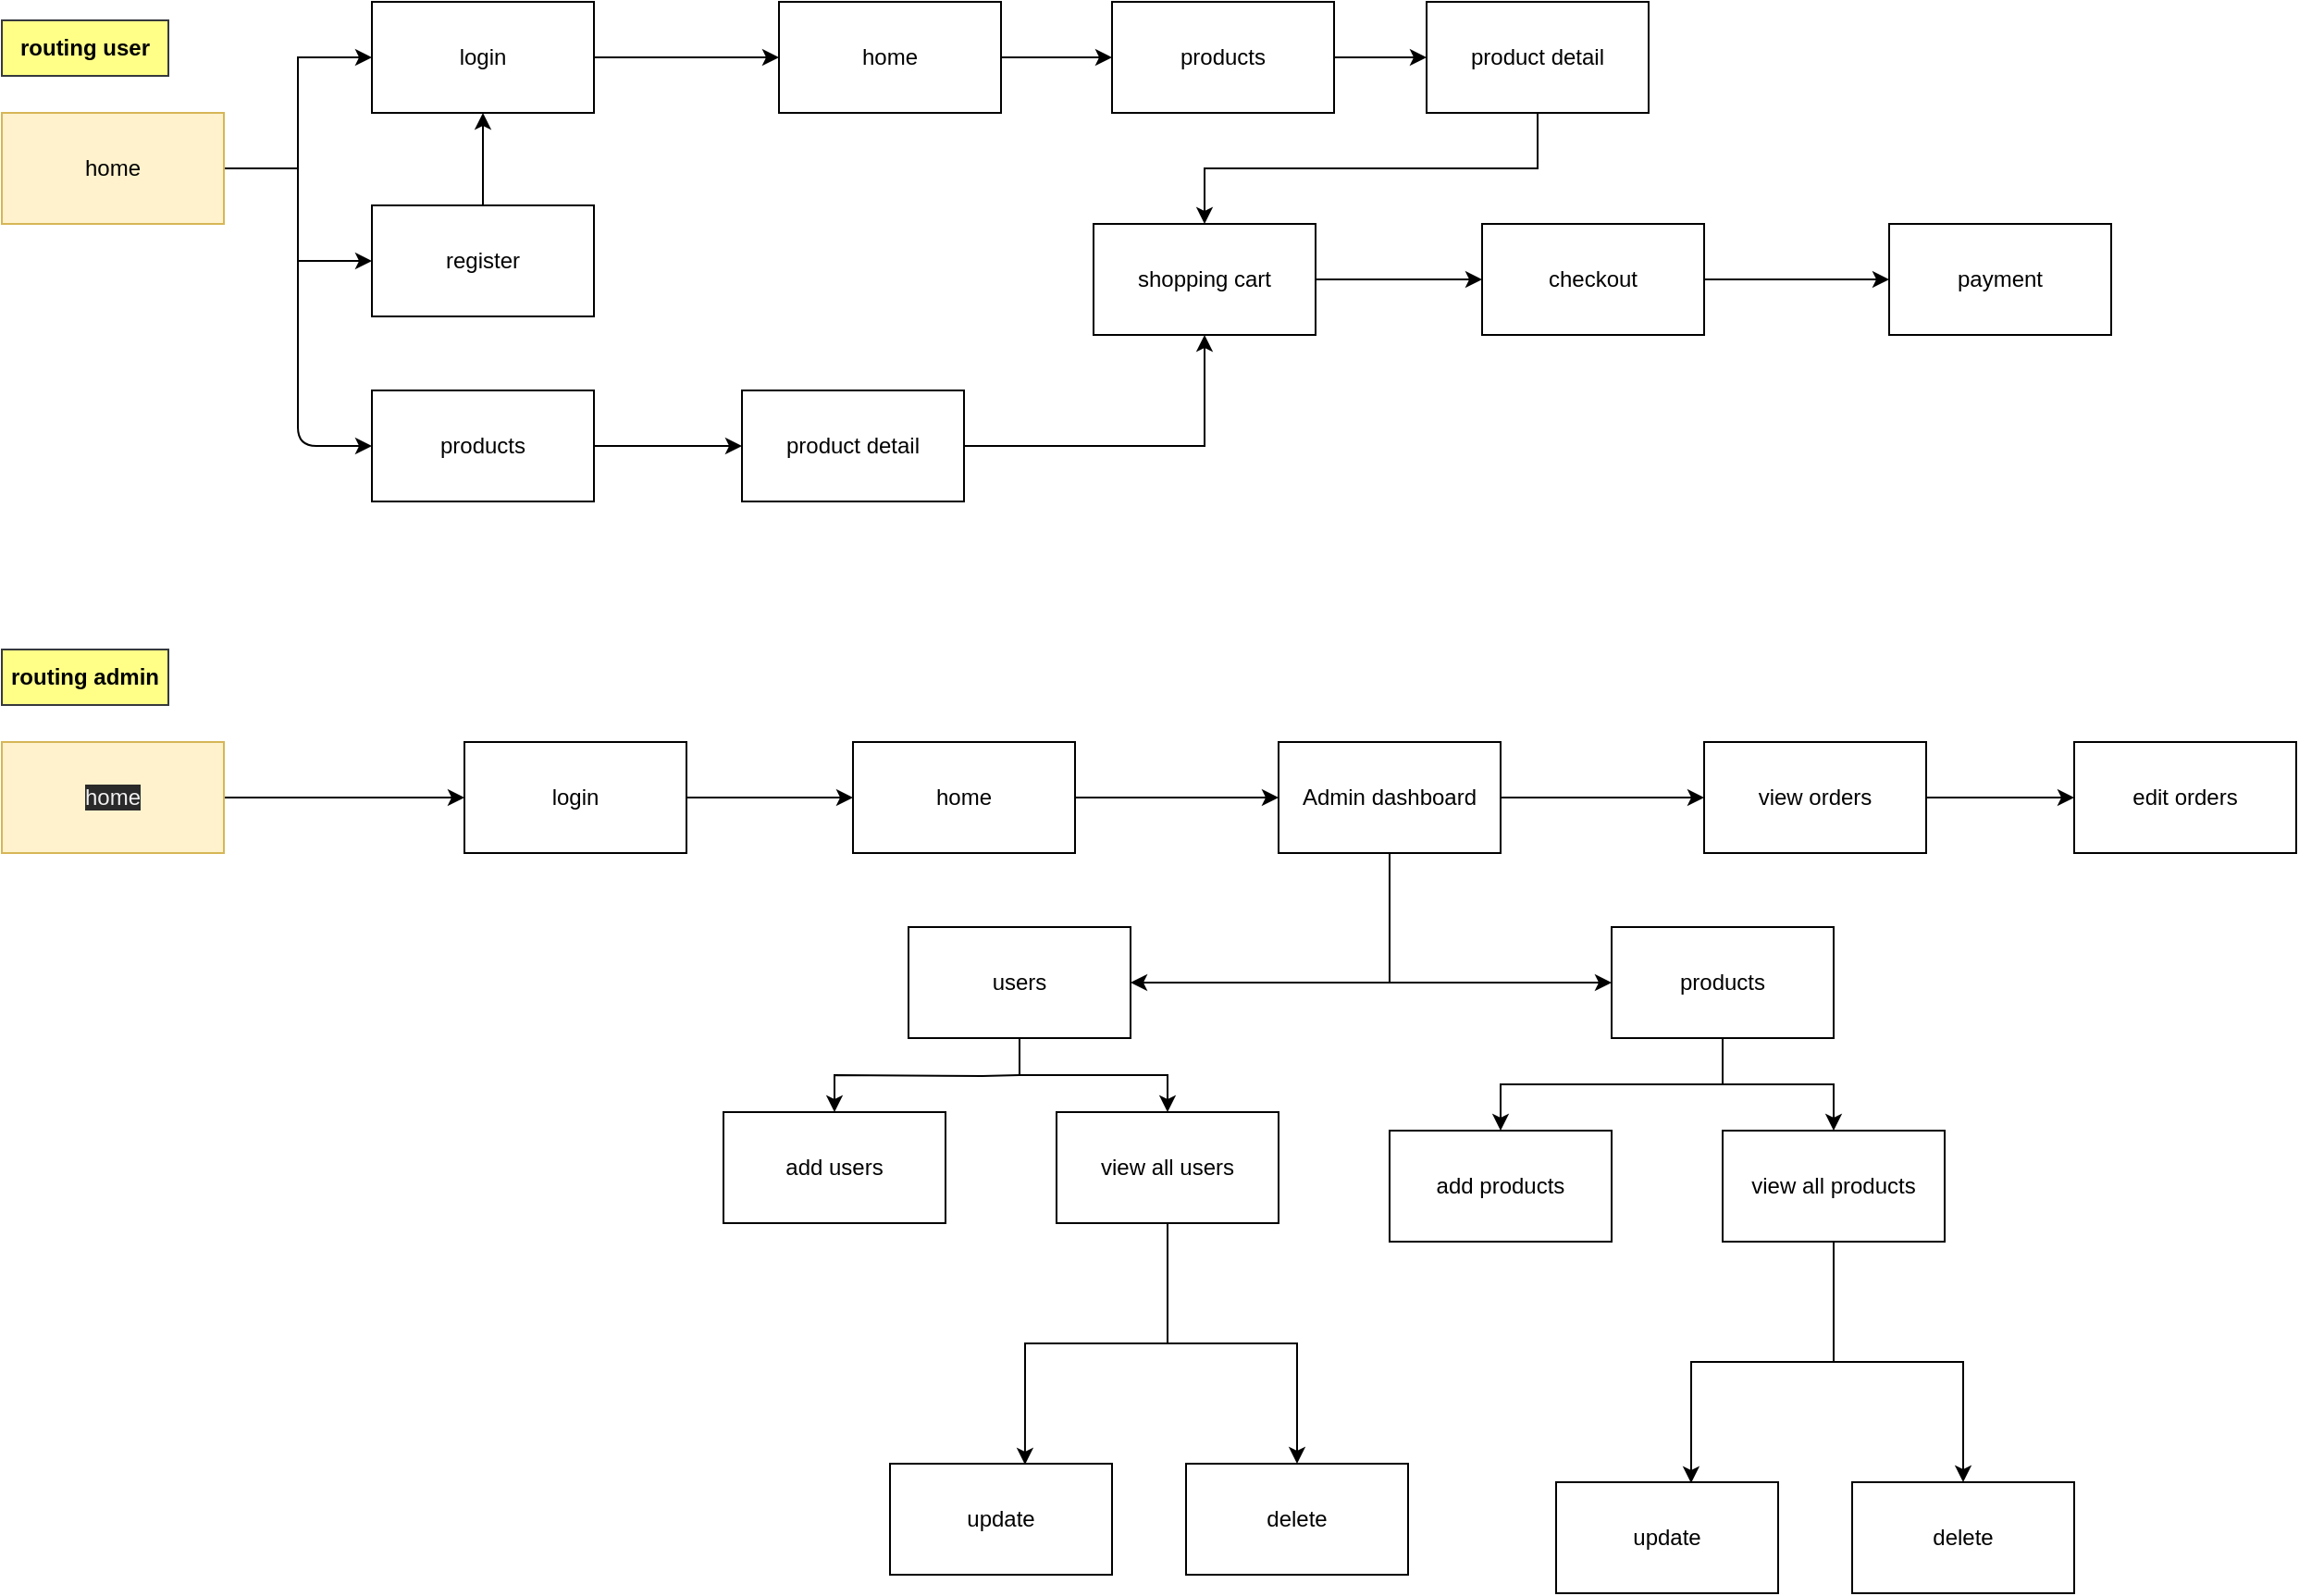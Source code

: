 <mxfile version="14.7.4" type="embed"><diagram id="pK6moic8tZPPqWVi7ZrQ" name="Page-1"><mxGraphModel dx="1843" dy="704" grid="1" gridSize="10" guides="1" tooltips="1" connect="1" arrows="1" fold="1" page="1" pageScale="1" pageWidth="850" pageHeight="1100" background="#FFFFFF" math="0" shadow="0"><root><mxCell id="0"/><mxCell id="1" parent="0"/><mxCell id="7" value="" style="edgeStyle=orthogonalEdgeStyle;rounded=0;orthogonalLoop=1;jettySize=auto;html=1;" parent="1" source="9" target="11" edge="1"><mxGeometry relative="1" as="geometry"/></mxCell><mxCell id="8" style="edgeStyle=orthogonalEdgeStyle;rounded=0;orthogonalLoop=1;jettySize=auto;html=1;entryX=0;entryY=0.5;entryDx=0;entryDy=0;" parent="1" source="9" target="13" edge="1"><mxGeometry relative="1" as="geometry"/></mxCell><mxCell id="9" value="home" style="rounded=0;whiteSpace=wrap;html=1;fillColor=#fff2cc;strokeColor=#d6b656;" parent="1" vertex="1"><mxGeometry y="280" width="120" height="60" as="geometry"/></mxCell><mxCell id="11" value="login" style="whiteSpace=wrap;html=1;rounded=0;" parent="1" vertex="1"><mxGeometry x="200" y="220" width="120" height="60" as="geometry"/></mxCell><mxCell id="13" value="register" style="whiteSpace=wrap;html=1;rounded=0;" parent="1" vertex="1"><mxGeometry x="200" y="330" width="120" height="60" as="geometry"/></mxCell><mxCell id="18" value="routing user" style="rounded=0;whiteSpace=wrap;html=1;fillColor=#ffff88;strokeColor=#36393d;fontStyle=1" parent="1" vertex="1"><mxGeometry y="230" width="90" height="30" as="geometry"/></mxCell><mxCell id="19" style="edgeStyle=orthogonalEdgeStyle;rounded=0;orthogonalLoop=1;jettySize=auto;html=1;entryX=0;entryY=0.5;entryDx=0;entryDy=0;" parent="1" source="20" target="28" edge="1"><mxGeometry relative="1" as="geometry"/></mxCell><mxCell id="20" value="home" style="rounded=0;whiteSpace=wrap;html=1;" parent="1" vertex="1"><mxGeometry x="460" y="620" width="120" height="60" as="geometry"/></mxCell><mxCell id="21" value="" style="edgeStyle=orthogonalEdgeStyle;rounded=0;orthogonalLoop=1;jettySize=auto;html=1;" parent="1" source="22" target="24" edge="1"><mxGeometry relative="1" as="geometry"/></mxCell><mxCell id="22" value="&lt;span style=&quot;color: rgb(240 , 240 , 240) ; background-color: rgb(42 , 42 , 42)&quot;&gt;home&lt;/span&gt;" style="rounded=0;whiteSpace=wrap;html=1;fillColor=#fff2cc;strokeColor=#d6b656;" parent="1" vertex="1"><mxGeometry y="620" width="120" height="60" as="geometry"/></mxCell><mxCell id="23" style="edgeStyle=orthogonalEdgeStyle;rounded=0;orthogonalLoop=1;jettySize=auto;html=1;entryX=0;entryY=0.5;entryDx=0;entryDy=0;" parent="1" source="24" target="20" edge="1"><mxGeometry relative="1" as="geometry"/></mxCell><mxCell id="24" value="login" style="whiteSpace=wrap;html=1;rounded=0;" parent="1" vertex="1"><mxGeometry x="250" y="620" width="120" height="60" as="geometry"/></mxCell><mxCell id="25" style="edgeStyle=orthogonalEdgeStyle;rounded=0;orthogonalLoop=1;jettySize=auto;html=1;" parent="1" target="32" edge="1"><mxGeometry relative="1" as="geometry"><mxPoint x="550" y="800" as="sourcePoint"/></mxGeometry></mxCell><mxCell id="27" style="edgeStyle=orthogonalEdgeStyle;rounded=0;orthogonalLoop=1;jettySize=auto;html=1;entryX=0.5;entryY=0;entryDx=0;entryDy=0;exitX=0.5;exitY=1;exitDx=0;exitDy=0;" parent="1" source="87" target="54" edge="1"><mxGeometry relative="1" as="geometry"/></mxCell><mxCell id="89" style="edgeStyle=orthogonalEdgeStyle;rounded=0;orthogonalLoop=1;jettySize=auto;html=1;exitX=0.5;exitY=1;exitDx=0;exitDy=0;entryX=1;entryY=0.5;entryDx=0;entryDy=0;" parent="1" source="28" target="87" edge="1"><mxGeometry relative="1" as="geometry"/></mxCell><mxCell id="90" style="edgeStyle=orthogonalEdgeStyle;rounded=0;orthogonalLoop=1;jettySize=auto;html=1;exitX=0.5;exitY=1;exitDx=0;exitDy=0;entryX=0;entryY=0.5;entryDx=0;entryDy=0;" parent="1" source="28" target="91" edge="1"><mxGeometry relative="1" as="geometry"><mxPoint x="800" y="810" as="targetPoint"/></mxGeometry></mxCell><mxCell id="118" value="" style="edgeStyle=orthogonalEdgeStyle;rounded=0;orthogonalLoop=1;jettySize=auto;html=1;" edge="1" parent="1" source="28" target="117"><mxGeometry relative="1" as="geometry"/></mxCell><mxCell id="28" value="Admin dashboard" style="rounded=0;whiteSpace=wrap;html=1;" parent="1" vertex="1"><mxGeometry x="690" y="620" width="120" height="60" as="geometry"/></mxCell><mxCell id="32" value="add users" style="rounded=0;whiteSpace=wrap;html=1;" parent="1" vertex="1"><mxGeometry x="390" y="820" width="120" height="60" as="geometry"/></mxCell><mxCell id="38" value="routing admin" style="rounded=0;whiteSpace=wrap;html=1;fillColor=#ffff88;strokeColor=#36393d;fontStyle=1" parent="1" vertex="1"><mxGeometry y="570" width="90" height="30" as="geometry"/></mxCell><mxCell id="52" style="edgeStyle=orthogonalEdgeStyle;rounded=0;orthogonalLoop=1;jettySize=auto;html=1;entryX=0.608;entryY=0.008;entryDx=0;entryDy=0;entryPerimeter=0;" parent="1" source="54" target="56" edge="1"><mxGeometry relative="1" as="geometry"/></mxCell><mxCell id="53" style="edgeStyle=orthogonalEdgeStyle;rounded=0;orthogonalLoop=1;jettySize=auto;html=1;entryX=0.5;entryY=0;entryDx=0;entryDy=0;" parent="1" source="54" target="57" edge="1"><mxGeometry relative="1" as="geometry"/></mxCell><mxCell id="54" value="view all users" style="rounded=0;whiteSpace=wrap;html=1;" parent="1" vertex="1"><mxGeometry x="570" y="820" width="120" height="60" as="geometry"/></mxCell><mxCell id="56" value="update" style="rounded=0;whiteSpace=wrap;html=1;" parent="1" vertex="1"><mxGeometry x="480" y="1010" width="120" height="60" as="geometry"/></mxCell><mxCell id="57" value="delete" style="rounded=0;whiteSpace=wrap;html=1;" parent="1" vertex="1"><mxGeometry x="640" y="1010" width="120" height="60" as="geometry"/></mxCell><mxCell id="62" value="" style="endArrow=classic;html=1;exitX=1;exitY=0.5;exitDx=0;exitDy=0;" parent="1" source="11" edge="1"><mxGeometry width="50" height="50" relative="1" as="geometry"><mxPoint x="470" y="300" as="sourcePoint"/><mxPoint x="420" y="250" as="targetPoint"/></mxGeometry></mxCell><mxCell id="66" value="" style="endArrow=classic;html=1;exitX=0.5;exitY=0;exitDx=0;exitDy=0;entryX=0.5;entryY=1;entryDx=0;entryDy=0;" parent="1" source="13" target="11" edge="1"><mxGeometry width="50" height="50" relative="1" as="geometry"><mxPoint x="400" y="350" as="sourcePoint"/><mxPoint x="260" y="300" as="targetPoint"/></mxGeometry></mxCell><mxCell id="108" style="edgeStyle=orthogonalEdgeStyle;rounded=0;orthogonalLoop=1;jettySize=auto;html=1;exitX=1;exitY=0.5;exitDx=0;exitDy=0;" edge="1" parent="1" source="83" target="107"><mxGeometry relative="1" as="geometry"/></mxCell><mxCell id="83" value="products" style="whiteSpace=wrap;html=1;rounded=0;" parent="1" vertex="1"><mxGeometry x="200" y="430" width="120" height="60" as="geometry"/></mxCell><mxCell id="84" value="" style="endArrow=classic;html=1;" parent="1" edge="1"><mxGeometry width="50" height="50" relative="1" as="geometry"><mxPoint x="160" y="360" as="sourcePoint"/><mxPoint x="200" y="460" as="targetPoint"/><Array as="points"><mxPoint x="160" y="460"/></Array></mxGeometry></mxCell><mxCell id="87" value="users" style="rounded=0;whiteSpace=wrap;html=1;" parent="1" vertex="1"><mxGeometry x="490" y="720" width="120" height="60" as="geometry"/></mxCell><mxCell id="99" style="edgeStyle=orthogonalEdgeStyle;rounded=0;orthogonalLoop=1;jettySize=auto;html=1;exitX=0.5;exitY=1;exitDx=0;exitDy=0;" parent="1" source="91" target="96" edge="1"><mxGeometry relative="1" as="geometry"/></mxCell><mxCell id="91" value="products" style="rounded=0;whiteSpace=wrap;html=1;" parent="1" vertex="1"><mxGeometry x="870" y="720" width="120" height="60" as="geometry"/></mxCell><mxCell id="92" style="edgeStyle=orthogonalEdgeStyle;rounded=0;orthogonalLoop=1;jettySize=auto;html=1;exitX=0.5;exitY=1;exitDx=0;exitDy=0;" parent="1" source="91" target="93" edge="1"><mxGeometry relative="1" as="geometry"><mxPoint x="930" y="800" as="sourcePoint"/></mxGeometry></mxCell><mxCell id="93" value="add products" style="rounded=0;whiteSpace=wrap;html=1;" parent="1" vertex="1"><mxGeometry x="750" y="830" width="120" height="60" as="geometry"/></mxCell><mxCell id="94" style="edgeStyle=orthogonalEdgeStyle;rounded=0;orthogonalLoop=1;jettySize=auto;html=1;entryX=0.608;entryY=0.008;entryDx=0;entryDy=0;entryPerimeter=0;" parent="1" source="96" target="97" edge="1"><mxGeometry relative="1" as="geometry"/></mxCell><mxCell id="95" style="edgeStyle=orthogonalEdgeStyle;rounded=0;orthogonalLoop=1;jettySize=auto;html=1;entryX=0.5;entryY=0;entryDx=0;entryDy=0;" parent="1" source="96" target="98" edge="1"><mxGeometry relative="1" as="geometry"/></mxCell><mxCell id="96" value="view all products" style="rounded=0;whiteSpace=wrap;html=1;" parent="1" vertex="1"><mxGeometry x="930" y="830" width="120" height="60" as="geometry"/></mxCell><mxCell id="97" value="update" style="rounded=0;whiteSpace=wrap;html=1;" parent="1" vertex="1"><mxGeometry x="840" y="1020" width="120" height="60" as="geometry"/></mxCell><mxCell id="98" value="delete" style="rounded=0;whiteSpace=wrap;html=1;" parent="1" vertex="1"><mxGeometry x="1000" y="1020" width="120" height="60" as="geometry"/></mxCell><mxCell id="103" style="edgeStyle=orthogonalEdgeStyle;rounded=0;orthogonalLoop=1;jettySize=auto;html=1;exitX=1;exitY=0.5;exitDx=0;exitDy=0;entryX=0;entryY=0.5;entryDx=0;entryDy=0;" parent="1" source="100" target="102" edge="1"><mxGeometry relative="1" as="geometry"/></mxCell><mxCell id="100" value="home" style="rounded=0;whiteSpace=wrap;html=1;" parent="1" vertex="1"><mxGeometry x="420" y="220" width="120" height="60" as="geometry"/></mxCell><mxCell id="104" style="edgeStyle=orthogonalEdgeStyle;rounded=0;orthogonalLoop=1;jettySize=auto;html=1;exitX=1;exitY=0.5;exitDx=0;exitDy=0;entryX=0;entryY=0.5;entryDx=0;entryDy=0;" parent="1" source="102" edge="1" target="105"><mxGeometry relative="1" as="geometry"><mxPoint x="740" y="270" as="targetPoint"/></mxGeometry></mxCell><mxCell id="102" value="products" style="whiteSpace=wrap;html=1;rounded=0;" parent="1" vertex="1"><mxGeometry x="600" y="220" width="120" height="60" as="geometry"/></mxCell><mxCell id="111" style="edgeStyle=orthogonalEdgeStyle;rounded=0;orthogonalLoop=1;jettySize=auto;html=1;exitX=0.5;exitY=1;exitDx=0;exitDy=0;entryX=0.5;entryY=0;entryDx=0;entryDy=0;" edge="1" parent="1" source="105" target="109"><mxGeometry relative="1" as="geometry"/></mxCell><mxCell id="105" value="product detail" style="whiteSpace=wrap;html=1;rounded=0;" parent="1" vertex="1"><mxGeometry x="770" y="220" width="120" height="60" as="geometry"/></mxCell><mxCell id="110" style="edgeStyle=orthogonalEdgeStyle;rounded=0;orthogonalLoop=1;jettySize=auto;html=1;exitX=1;exitY=0.5;exitDx=0;exitDy=0;entryX=0.5;entryY=1;entryDx=0;entryDy=0;" edge="1" parent="1" source="107" target="109"><mxGeometry relative="1" as="geometry"/></mxCell><mxCell id="107" value="product detail" style="whiteSpace=wrap;html=1;rounded=0;" vertex="1" parent="1"><mxGeometry x="400" y="430" width="120" height="60" as="geometry"/></mxCell><mxCell id="114" style="edgeStyle=orthogonalEdgeStyle;rounded=0;orthogonalLoop=1;jettySize=auto;html=1;exitX=1;exitY=0.5;exitDx=0;exitDy=0;" edge="1" parent="1" source="109" target="113"><mxGeometry relative="1" as="geometry"/></mxCell><mxCell id="109" value="shopping cart" style="whiteSpace=wrap;html=1;rounded=0;" vertex="1" parent="1"><mxGeometry x="590" y="340" width="120" height="60" as="geometry"/></mxCell><mxCell id="116" style="edgeStyle=orthogonalEdgeStyle;rounded=0;orthogonalLoop=1;jettySize=auto;html=1;exitX=1;exitY=0.5;exitDx=0;exitDy=0;entryX=0;entryY=0.5;entryDx=0;entryDy=0;" edge="1" parent="1" source="113" target="115"><mxGeometry relative="1" as="geometry"/></mxCell><mxCell id="113" value="checkout" style="whiteSpace=wrap;html=1;rounded=0;" vertex="1" parent="1"><mxGeometry x="800" y="340" width="120" height="60" as="geometry"/></mxCell><mxCell id="115" value="payment" style="whiteSpace=wrap;html=1;rounded=0;" vertex="1" parent="1"><mxGeometry x="1020" y="340" width="120" height="60" as="geometry"/></mxCell><mxCell id="120" style="edgeStyle=orthogonalEdgeStyle;rounded=0;orthogonalLoop=1;jettySize=auto;html=1;exitX=1;exitY=0.5;exitDx=0;exitDy=0;" edge="1" parent="1" source="117" target="119"><mxGeometry relative="1" as="geometry"/></mxCell><mxCell id="117" value="view orders" style="whiteSpace=wrap;html=1;rounded=0;" vertex="1" parent="1"><mxGeometry x="920" y="620" width="120" height="60" as="geometry"/></mxCell><mxCell id="119" value="edit orders" style="whiteSpace=wrap;html=1;rounded=0;" vertex="1" parent="1"><mxGeometry x="1120" y="620" width="120" height="60" as="geometry"/></mxCell></root></mxGraphModel></diagram></mxfile>